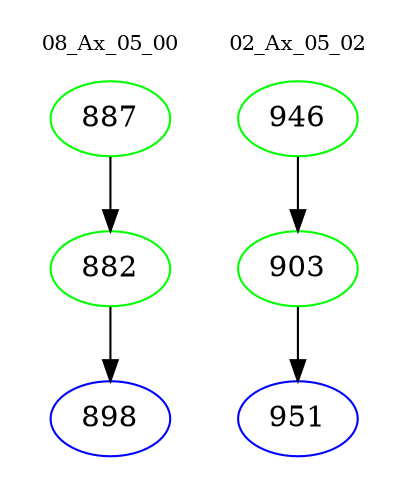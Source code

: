 digraph{
subgraph cluster_0 {
color = white
label = "08_Ax_05_00";
fontsize=10;
T0_887 [label="887", color="green"]
T0_887 -> T0_882 [color="black"]
T0_882 [label="882", color="green"]
T0_882 -> T0_898 [color="black"]
T0_898 [label="898", color="blue"]
}
subgraph cluster_1 {
color = white
label = "02_Ax_05_02";
fontsize=10;
T1_946 [label="946", color="green"]
T1_946 -> T1_903 [color="black"]
T1_903 [label="903", color="green"]
T1_903 -> T1_951 [color="black"]
T1_951 [label="951", color="blue"]
}
}
